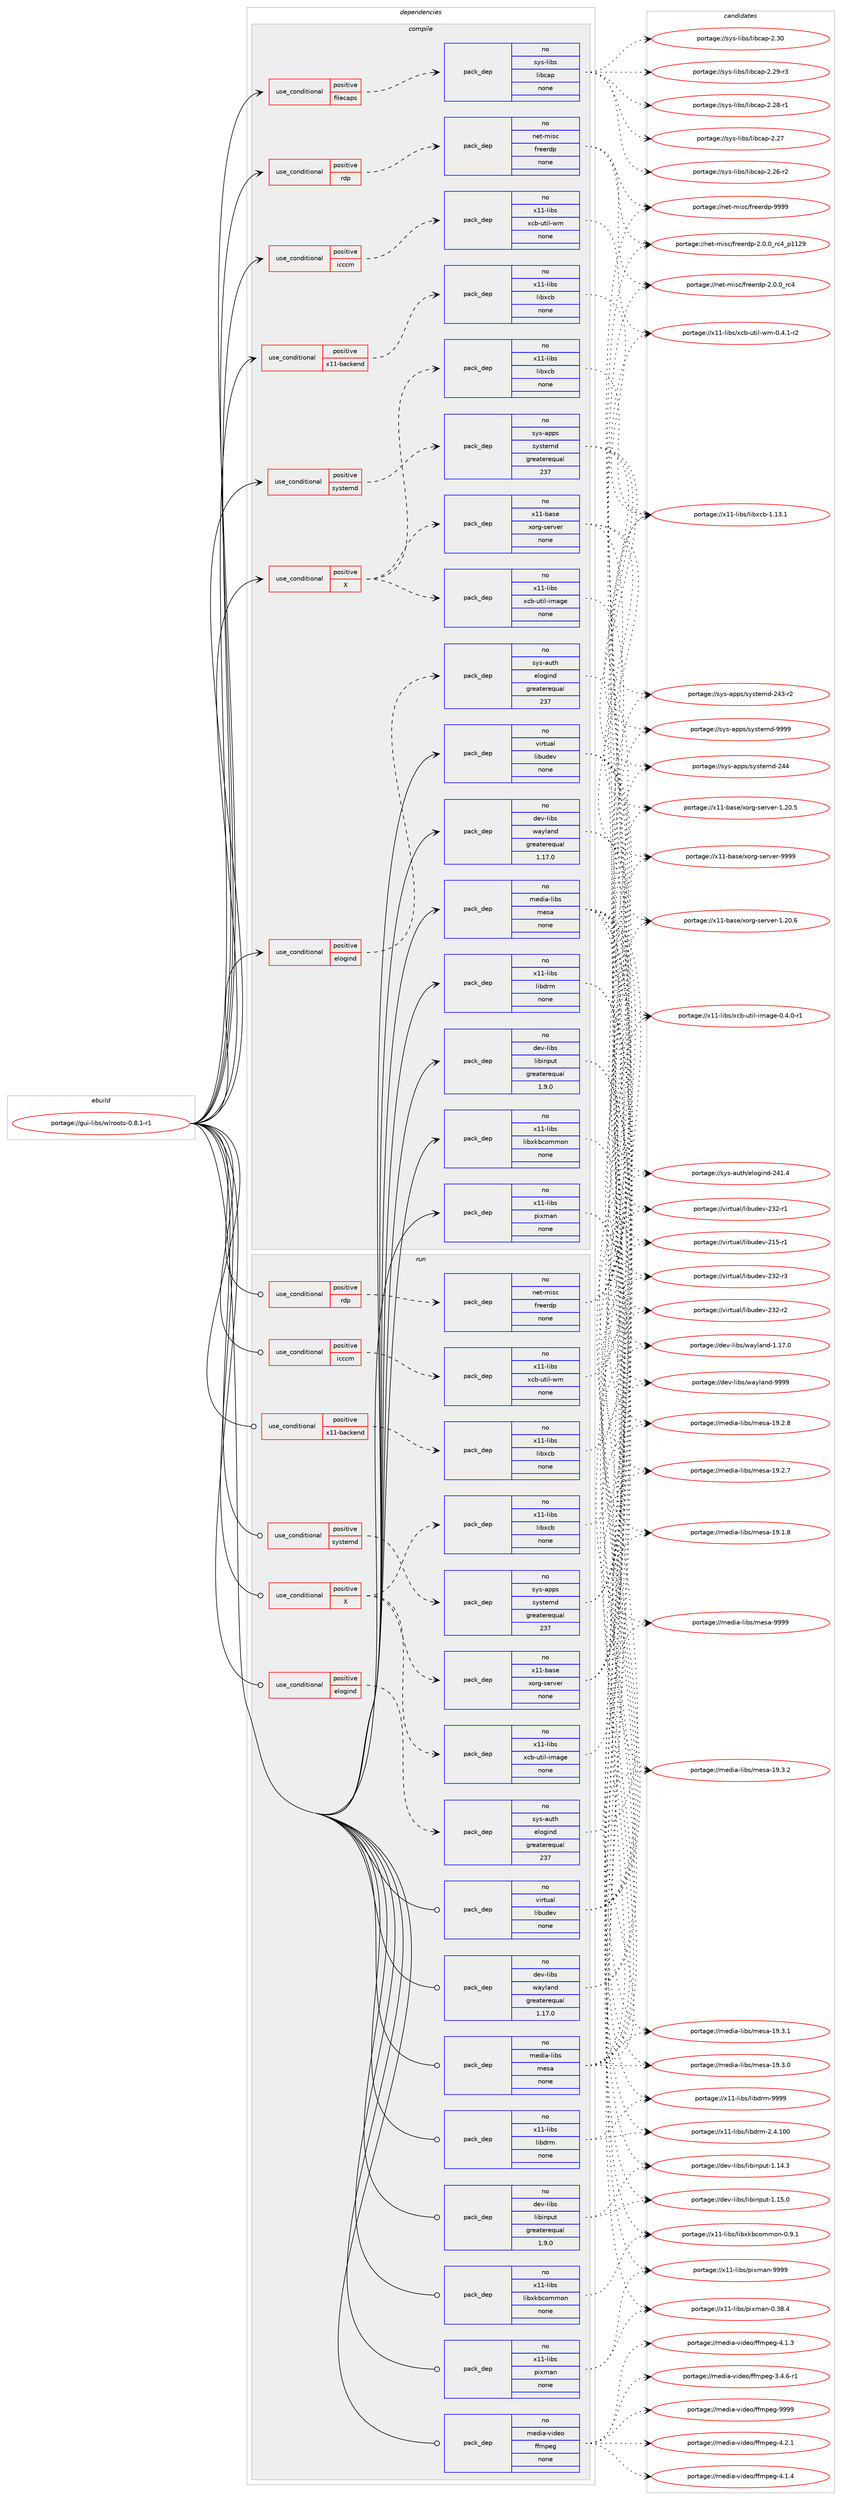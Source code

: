 digraph prolog {

# *************
# Graph options
# *************

newrank=true;
concentrate=true;
compound=true;
graph [rankdir=LR,fontname=Helvetica,fontsize=10,ranksep=1.5];#, ranksep=2.5, nodesep=0.2];
edge  [arrowhead=vee];
node  [fontname=Helvetica,fontsize=10];

# **********
# The ebuild
# **********

subgraph cluster_leftcol {
color=gray;
rank=same;
label=<<i>ebuild</i>>;
id [label="portage://gui-libs/wlroots-0.8.1-r1", color=red, width=4, href="../gui-libs/wlroots-0.8.1-r1.svg"];
}

# ****************
# The dependencies
# ****************

subgraph cluster_midcol {
color=gray;
label=<<i>dependencies</i>>;
subgraph cluster_compile {
fillcolor="#eeeeee";
style=filled;
label=<<i>compile</i>>;
subgraph cond57131 {
dependency271423 [label=<<TABLE BORDER="0" CELLBORDER="1" CELLSPACING="0" CELLPADDING="4"><TR><TD ROWSPAN="3" CELLPADDING="10">use_conditional</TD></TR><TR><TD>positive</TD></TR><TR><TD>X</TD></TR></TABLE>>, shape=none, color=red];
subgraph pack210013 {
dependency271424 [label=<<TABLE BORDER="0" CELLBORDER="1" CELLSPACING="0" CELLPADDING="4" WIDTH="220"><TR><TD ROWSPAN="6" CELLPADDING="30">pack_dep</TD></TR><TR><TD WIDTH="110">no</TD></TR><TR><TD>x11-base</TD></TR><TR><TD>xorg-server</TD></TR><TR><TD>none</TD></TR><TR><TD></TD></TR></TABLE>>, shape=none, color=blue];
}
dependency271423:e -> dependency271424:w [weight=20,style="dashed",arrowhead="vee"];
subgraph pack210014 {
dependency271425 [label=<<TABLE BORDER="0" CELLBORDER="1" CELLSPACING="0" CELLPADDING="4" WIDTH="220"><TR><TD ROWSPAN="6" CELLPADDING="30">pack_dep</TD></TR><TR><TD WIDTH="110">no</TD></TR><TR><TD>x11-libs</TD></TR><TR><TD>libxcb</TD></TR><TR><TD>none</TD></TR><TR><TD></TD></TR></TABLE>>, shape=none, color=blue];
}
dependency271423:e -> dependency271425:w [weight=20,style="dashed",arrowhead="vee"];
subgraph pack210015 {
dependency271426 [label=<<TABLE BORDER="0" CELLBORDER="1" CELLSPACING="0" CELLPADDING="4" WIDTH="220"><TR><TD ROWSPAN="6" CELLPADDING="30">pack_dep</TD></TR><TR><TD WIDTH="110">no</TD></TR><TR><TD>x11-libs</TD></TR><TR><TD>xcb-util-image</TD></TR><TR><TD>none</TD></TR><TR><TD></TD></TR></TABLE>>, shape=none, color=blue];
}
dependency271423:e -> dependency271426:w [weight=20,style="dashed",arrowhead="vee"];
}
id:e -> dependency271423:w [weight=20,style="solid",arrowhead="vee"];
subgraph cond57132 {
dependency271427 [label=<<TABLE BORDER="0" CELLBORDER="1" CELLSPACING="0" CELLPADDING="4"><TR><TD ROWSPAN="3" CELLPADDING="10">use_conditional</TD></TR><TR><TD>positive</TD></TR><TR><TD>elogind</TD></TR></TABLE>>, shape=none, color=red];
subgraph pack210016 {
dependency271428 [label=<<TABLE BORDER="0" CELLBORDER="1" CELLSPACING="0" CELLPADDING="4" WIDTH="220"><TR><TD ROWSPAN="6" CELLPADDING="30">pack_dep</TD></TR><TR><TD WIDTH="110">no</TD></TR><TR><TD>sys-auth</TD></TR><TR><TD>elogind</TD></TR><TR><TD>greaterequal</TD></TR><TR><TD>237</TD></TR></TABLE>>, shape=none, color=blue];
}
dependency271427:e -> dependency271428:w [weight=20,style="dashed",arrowhead="vee"];
}
id:e -> dependency271427:w [weight=20,style="solid",arrowhead="vee"];
subgraph cond57133 {
dependency271429 [label=<<TABLE BORDER="0" CELLBORDER="1" CELLSPACING="0" CELLPADDING="4"><TR><TD ROWSPAN="3" CELLPADDING="10">use_conditional</TD></TR><TR><TD>positive</TD></TR><TR><TD>filecaps</TD></TR></TABLE>>, shape=none, color=red];
subgraph pack210017 {
dependency271430 [label=<<TABLE BORDER="0" CELLBORDER="1" CELLSPACING="0" CELLPADDING="4" WIDTH="220"><TR><TD ROWSPAN="6" CELLPADDING="30">pack_dep</TD></TR><TR><TD WIDTH="110">no</TD></TR><TR><TD>sys-libs</TD></TR><TR><TD>libcap</TD></TR><TR><TD>none</TD></TR><TR><TD></TD></TR></TABLE>>, shape=none, color=blue];
}
dependency271429:e -> dependency271430:w [weight=20,style="dashed",arrowhead="vee"];
}
id:e -> dependency271429:w [weight=20,style="solid",arrowhead="vee"];
subgraph cond57134 {
dependency271431 [label=<<TABLE BORDER="0" CELLBORDER="1" CELLSPACING="0" CELLPADDING="4"><TR><TD ROWSPAN="3" CELLPADDING="10">use_conditional</TD></TR><TR><TD>positive</TD></TR><TR><TD>icccm</TD></TR></TABLE>>, shape=none, color=red];
subgraph pack210018 {
dependency271432 [label=<<TABLE BORDER="0" CELLBORDER="1" CELLSPACING="0" CELLPADDING="4" WIDTH="220"><TR><TD ROWSPAN="6" CELLPADDING="30">pack_dep</TD></TR><TR><TD WIDTH="110">no</TD></TR><TR><TD>x11-libs</TD></TR><TR><TD>xcb-util-wm</TD></TR><TR><TD>none</TD></TR><TR><TD></TD></TR></TABLE>>, shape=none, color=blue];
}
dependency271431:e -> dependency271432:w [weight=20,style="dashed",arrowhead="vee"];
}
id:e -> dependency271431:w [weight=20,style="solid",arrowhead="vee"];
subgraph cond57135 {
dependency271433 [label=<<TABLE BORDER="0" CELLBORDER="1" CELLSPACING="0" CELLPADDING="4"><TR><TD ROWSPAN="3" CELLPADDING="10">use_conditional</TD></TR><TR><TD>positive</TD></TR><TR><TD>rdp</TD></TR></TABLE>>, shape=none, color=red];
subgraph pack210019 {
dependency271434 [label=<<TABLE BORDER="0" CELLBORDER="1" CELLSPACING="0" CELLPADDING="4" WIDTH="220"><TR><TD ROWSPAN="6" CELLPADDING="30">pack_dep</TD></TR><TR><TD WIDTH="110">no</TD></TR><TR><TD>net-misc</TD></TR><TR><TD>freerdp</TD></TR><TR><TD>none</TD></TR><TR><TD></TD></TR></TABLE>>, shape=none, color=blue];
}
dependency271433:e -> dependency271434:w [weight=20,style="dashed",arrowhead="vee"];
}
id:e -> dependency271433:w [weight=20,style="solid",arrowhead="vee"];
subgraph cond57136 {
dependency271435 [label=<<TABLE BORDER="0" CELLBORDER="1" CELLSPACING="0" CELLPADDING="4"><TR><TD ROWSPAN="3" CELLPADDING="10">use_conditional</TD></TR><TR><TD>positive</TD></TR><TR><TD>systemd</TD></TR></TABLE>>, shape=none, color=red];
subgraph pack210020 {
dependency271436 [label=<<TABLE BORDER="0" CELLBORDER="1" CELLSPACING="0" CELLPADDING="4" WIDTH="220"><TR><TD ROWSPAN="6" CELLPADDING="30">pack_dep</TD></TR><TR><TD WIDTH="110">no</TD></TR><TR><TD>sys-apps</TD></TR><TR><TD>systemd</TD></TR><TR><TD>greaterequal</TD></TR><TR><TD>237</TD></TR></TABLE>>, shape=none, color=blue];
}
dependency271435:e -> dependency271436:w [weight=20,style="dashed",arrowhead="vee"];
}
id:e -> dependency271435:w [weight=20,style="solid",arrowhead="vee"];
subgraph cond57137 {
dependency271437 [label=<<TABLE BORDER="0" CELLBORDER="1" CELLSPACING="0" CELLPADDING="4"><TR><TD ROWSPAN="3" CELLPADDING="10">use_conditional</TD></TR><TR><TD>positive</TD></TR><TR><TD>x11-backend</TD></TR></TABLE>>, shape=none, color=red];
subgraph pack210021 {
dependency271438 [label=<<TABLE BORDER="0" CELLBORDER="1" CELLSPACING="0" CELLPADDING="4" WIDTH="220"><TR><TD ROWSPAN="6" CELLPADDING="30">pack_dep</TD></TR><TR><TD WIDTH="110">no</TD></TR><TR><TD>x11-libs</TD></TR><TR><TD>libxcb</TD></TR><TR><TD>none</TD></TR><TR><TD></TD></TR></TABLE>>, shape=none, color=blue];
}
dependency271437:e -> dependency271438:w [weight=20,style="dashed",arrowhead="vee"];
}
id:e -> dependency271437:w [weight=20,style="solid",arrowhead="vee"];
subgraph pack210022 {
dependency271439 [label=<<TABLE BORDER="0" CELLBORDER="1" CELLSPACING="0" CELLPADDING="4" WIDTH="220"><TR><TD ROWSPAN="6" CELLPADDING="30">pack_dep</TD></TR><TR><TD WIDTH="110">no</TD></TR><TR><TD>dev-libs</TD></TR><TR><TD>libinput</TD></TR><TR><TD>greaterequal</TD></TR><TR><TD>1.9.0</TD></TR></TABLE>>, shape=none, color=blue];
}
id:e -> dependency271439:w [weight=20,style="solid",arrowhead="vee"];
subgraph pack210023 {
dependency271440 [label=<<TABLE BORDER="0" CELLBORDER="1" CELLSPACING="0" CELLPADDING="4" WIDTH="220"><TR><TD ROWSPAN="6" CELLPADDING="30">pack_dep</TD></TR><TR><TD WIDTH="110">no</TD></TR><TR><TD>dev-libs</TD></TR><TR><TD>wayland</TD></TR><TR><TD>greaterequal</TD></TR><TR><TD>1.17.0</TD></TR></TABLE>>, shape=none, color=blue];
}
id:e -> dependency271440:w [weight=20,style="solid",arrowhead="vee"];
subgraph pack210024 {
dependency271441 [label=<<TABLE BORDER="0" CELLBORDER="1" CELLSPACING="0" CELLPADDING="4" WIDTH="220"><TR><TD ROWSPAN="6" CELLPADDING="30">pack_dep</TD></TR><TR><TD WIDTH="110">no</TD></TR><TR><TD>media-libs</TD></TR><TR><TD>mesa</TD></TR><TR><TD>none</TD></TR><TR><TD></TD></TR></TABLE>>, shape=none, color=blue];
}
id:e -> dependency271441:w [weight=20,style="solid",arrowhead="vee"];
subgraph pack210025 {
dependency271442 [label=<<TABLE BORDER="0" CELLBORDER="1" CELLSPACING="0" CELLPADDING="4" WIDTH="220"><TR><TD ROWSPAN="6" CELLPADDING="30">pack_dep</TD></TR><TR><TD WIDTH="110">no</TD></TR><TR><TD>virtual</TD></TR><TR><TD>libudev</TD></TR><TR><TD>none</TD></TR><TR><TD></TD></TR></TABLE>>, shape=none, color=blue];
}
id:e -> dependency271442:w [weight=20,style="solid",arrowhead="vee"];
subgraph pack210026 {
dependency271443 [label=<<TABLE BORDER="0" CELLBORDER="1" CELLSPACING="0" CELLPADDING="4" WIDTH="220"><TR><TD ROWSPAN="6" CELLPADDING="30">pack_dep</TD></TR><TR><TD WIDTH="110">no</TD></TR><TR><TD>x11-libs</TD></TR><TR><TD>libdrm</TD></TR><TR><TD>none</TD></TR><TR><TD></TD></TR></TABLE>>, shape=none, color=blue];
}
id:e -> dependency271443:w [weight=20,style="solid",arrowhead="vee"];
subgraph pack210027 {
dependency271444 [label=<<TABLE BORDER="0" CELLBORDER="1" CELLSPACING="0" CELLPADDING="4" WIDTH="220"><TR><TD ROWSPAN="6" CELLPADDING="30">pack_dep</TD></TR><TR><TD WIDTH="110">no</TD></TR><TR><TD>x11-libs</TD></TR><TR><TD>libxkbcommon</TD></TR><TR><TD>none</TD></TR><TR><TD></TD></TR></TABLE>>, shape=none, color=blue];
}
id:e -> dependency271444:w [weight=20,style="solid",arrowhead="vee"];
subgraph pack210028 {
dependency271445 [label=<<TABLE BORDER="0" CELLBORDER="1" CELLSPACING="0" CELLPADDING="4" WIDTH="220"><TR><TD ROWSPAN="6" CELLPADDING="30">pack_dep</TD></TR><TR><TD WIDTH="110">no</TD></TR><TR><TD>x11-libs</TD></TR><TR><TD>pixman</TD></TR><TR><TD>none</TD></TR><TR><TD></TD></TR></TABLE>>, shape=none, color=blue];
}
id:e -> dependency271445:w [weight=20,style="solid",arrowhead="vee"];
}
subgraph cluster_compileandrun {
fillcolor="#eeeeee";
style=filled;
label=<<i>compile and run</i>>;
}
subgraph cluster_run {
fillcolor="#eeeeee";
style=filled;
label=<<i>run</i>>;
subgraph cond57138 {
dependency271446 [label=<<TABLE BORDER="0" CELLBORDER="1" CELLSPACING="0" CELLPADDING="4"><TR><TD ROWSPAN="3" CELLPADDING="10">use_conditional</TD></TR><TR><TD>positive</TD></TR><TR><TD>X</TD></TR></TABLE>>, shape=none, color=red];
subgraph pack210029 {
dependency271447 [label=<<TABLE BORDER="0" CELLBORDER="1" CELLSPACING="0" CELLPADDING="4" WIDTH="220"><TR><TD ROWSPAN="6" CELLPADDING="30">pack_dep</TD></TR><TR><TD WIDTH="110">no</TD></TR><TR><TD>x11-base</TD></TR><TR><TD>xorg-server</TD></TR><TR><TD>none</TD></TR><TR><TD></TD></TR></TABLE>>, shape=none, color=blue];
}
dependency271446:e -> dependency271447:w [weight=20,style="dashed",arrowhead="vee"];
subgraph pack210030 {
dependency271448 [label=<<TABLE BORDER="0" CELLBORDER="1" CELLSPACING="0" CELLPADDING="4" WIDTH="220"><TR><TD ROWSPAN="6" CELLPADDING="30">pack_dep</TD></TR><TR><TD WIDTH="110">no</TD></TR><TR><TD>x11-libs</TD></TR><TR><TD>libxcb</TD></TR><TR><TD>none</TD></TR><TR><TD></TD></TR></TABLE>>, shape=none, color=blue];
}
dependency271446:e -> dependency271448:w [weight=20,style="dashed",arrowhead="vee"];
subgraph pack210031 {
dependency271449 [label=<<TABLE BORDER="0" CELLBORDER="1" CELLSPACING="0" CELLPADDING="4" WIDTH="220"><TR><TD ROWSPAN="6" CELLPADDING="30">pack_dep</TD></TR><TR><TD WIDTH="110">no</TD></TR><TR><TD>x11-libs</TD></TR><TR><TD>xcb-util-image</TD></TR><TR><TD>none</TD></TR><TR><TD></TD></TR></TABLE>>, shape=none, color=blue];
}
dependency271446:e -> dependency271449:w [weight=20,style="dashed",arrowhead="vee"];
}
id:e -> dependency271446:w [weight=20,style="solid",arrowhead="odot"];
subgraph cond57139 {
dependency271450 [label=<<TABLE BORDER="0" CELLBORDER="1" CELLSPACING="0" CELLPADDING="4"><TR><TD ROWSPAN="3" CELLPADDING="10">use_conditional</TD></TR><TR><TD>positive</TD></TR><TR><TD>elogind</TD></TR></TABLE>>, shape=none, color=red];
subgraph pack210032 {
dependency271451 [label=<<TABLE BORDER="0" CELLBORDER="1" CELLSPACING="0" CELLPADDING="4" WIDTH="220"><TR><TD ROWSPAN="6" CELLPADDING="30">pack_dep</TD></TR><TR><TD WIDTH="110">no</TD></TR><TR><TD>sys-auth</TD></TR><TR><TD>elogind</TD></TR><TR><TD>greaterequal</TD></TR><TR><TD>237</TD></TR></TABLE>>, shape=none, color=blue];
}
dependency271450:e -> dependency271451:w [weight=20,style="dashed",arrowhead="vee"];
}
id:e -> dependency271450:w [weight=20,style="solid",arrowhead="odot"];
subgraph cond57140 {
dependency271452 [label=<<TABLE BORDER="0" CELLBORDER="1" CELLSPACING="0" CELLPADDING="4"><TR><TD ROWSPAN="3" CELLPADDING="10">use_conditional</TD></TR><TR><TD>positive</TD></TR><TR><TD>icccm</TD></TR></TABLE>>, shape=none, color=red];
subgraph pack210033 {
dependency271453 [label=<<TABLE BORDER="0" CELLBORDER="1" CELLSPACING="0" CELLPADDING="4" WIDTH="220"><TR><TD ROWSPAN="6" CELLPADDING="30">pack_dep</TD></TR><TR><TD WIDTH="110">no</TD></TR><TR><TD>x11-libs</TD></TR><TR><TD>xcb-util-wm</TD></TR><TR><TD>none</TD></TR><TR><TD></TD></TR></TABLE>>, shape=none, color=blue];
}
dependency271452:e -> dependency271453:w [weight=20,style="dashed",arrowhead="vee"];
}
id:e -> dependency271452:w [weight=20,style="solid",arrowhead="odot"];
subgraph cond57141 {
dependency271454 [label=<<TABLE BORDER="0" CELLBORDER="1" CELLSPACING="0" CELLPADDING="4"><TR><TD ROWSPAN="3" CELLPADDING="10">use_conditional</TD></TR><TR><TD>positive</TD></TR><TR><TD>rdp</TD></TR></TABLE>>, shape=none, color=red];
subgraph pack210034 {
dependency271455 [label=<<TABLE BORDER="0" CELLBORDER="1" CELLSPACING="0" CELLPADDING="4" WIDTH="220"><TR><TD ROWSPAN="6" CELLPADDING="30">pack_dep</TD></TR><TR><TD WIDTH="110">no</TD></TR><TR><TD>net-misc</TD></TR><TR><TD>freerdp</TD></TR><TR><TD>none</TD></TR><TR><TD></TD></TR></TABLE>>, shape=none, color=blue];
}
dependency271454:e -> dependency271455:w [weight=20,style="dashed",arrowhead="vee"];
}
id:e -> dependency271454:w [weight=20,style="solid",arrowhead="odot"];
subgraph cond57142 {
dependency271456 [label=<<TABLE BORDER="0" CELLBORDER="1" CELLSPACING="0" CELLPADDING="4"><TR><TD ROWSPAN="3" CELLPADDING="10">use_conditional</TD></TR><TR><TD>positive</TD></TR><TR><TD>systemd</TD></TR></TABLE>>, shape=none, color=red];
subgraph pack210035 {
dependency271457 [label=<<TABLE BORDER="0" CELLBORDER="1" CELLSPACING="0" CELLPADDING="4" WIDTH="220"><TR><TD ROWSPAN="6" CELLPADDING="30">pack_dep</TD></TR><TR><TD WIDTH="110">no</TD></TR><TR><TD>sys-apps</TD></TR><TR><TD>systemd</TD></TR><TR><TD>greaterequal</TD></TR><TR><TD>237</TD></TR></TABLE>>, shape=none, color=blue];
}
dependency271456:e -> dependency271457:w [weight=20,style="dashed",arrowhead="vee"];
}
id:e -> dependency271456:w [weight=20,style="solid",arrowhead="odot"];
subgraph cond57143 {
dependency271458 [label=<<TABLE BORDER="0" CELLBORDER="1" CELLSPACING="0" CELLPADDING="4"><TR><TD ROWSPAN="3" CELLPADDING="10">use_conditional</TD></TR><TR><TD>positive</TD></TR><TR><TD>x11-backend</TD></TR></TABLE>>, shape=none, color=red];
subgraph pack210036 {
dependency271459 [label=<<TABLE BORDER="0" CELLBORDER="1" CELLSPACING="0" CELLPADDING="4" WIDTH="220"><TR><TD ROWSPAN="6" CELLPADDING="30">pack_dep</TD></TR><TR><TD WIDTH="110">no</TD></TR><TR><TD>x11-libs</TD></TR><TR><TD>libxcb</TD></TR><TR><TD>none</TD></TR><TR><TD></TD></TR></TABLE>>, shape=none, color=blue];
}
dependency271458:e -> dependency271459:w [weight=20,style="dashed",arrowhead="vee"];
}
id:e -> dependency271458:w [weight=20,style="solid",arrowhead="odot"];
subgraph pack210037 {
dependency271460 [label=<<TABLE BORDER="0" CELLBORDER="1" CELLSPACING="0" CELLPADDING="4" WIDTH="220"><TR><TD ROWSPAN="6" CELLPADDING="30">pack_dep</TD></TR><TR><TD WIDTH="110">no</TD></TR><TR><TD>dev-libs</TD></TR><TR><TD>libinput</TD></TR><TR><TD>greaterequal</TD></TR><TR><TD>1.9.0</TD></TR></TABLE>>, shape=none, color=blue];
}
id:e -> dependency271460:w [weight=20,style="solid",arrowhead="odot"];
subgraph pack210038 {
dependency271461 [label=<<TABLE BORDER="0" CELLBORDER="1" CELLSPACING="0" CELLPADDING="4" WIDTH="220"><TR><TD ROWSPAN="6" CELLPADDING="30">pack_dep</TD></TR><TR><TD WIDTH="110">no</TD></TR><TR><TD>dev-libs</TD></TR><TR><TD>wayland</TD></TR><TR><TD>greaterequal</TD></TR><TR><TD>1.17.0</TD></TR></TABLE>>, shape=none, color=blue];
}
id:e -> dependency271461:w [weight=20,style="solid",arrowhead="odot"];
subgraph pack210039 {
dependency271462 [label=<<TABLE BORDER="0" CELLBORDER="1" CELLSPACING="0" CELLPADDING="4" WIDTH="220"><TR><TD ROWSPAN="6" CELLPADDING="30">pack_dep</TD></TR><TR><TD WIDTH="110">no</TD></TR><TR><TD>media-libs</TD></TR><TR><TD>mesa</TD></TR><TR><TD>none</TD></TR><TR><TD></TD></TR></TABLE>>, shape=none, color=blue];
}
id:e -> dependency271462:w [weight=20,style="solid",arrowhead="odot"];
subgraph pack210040 {
dependency271463 [label=<<TABLE BORDER="0" CELLBORDER="1" CELLSPACING="0" CELLPADDING="4" WIDTH="220"><TR><TD ROWSPAN="6" CELLPADDING="30">pack_dep</TD></TR><TR><TD WIDTH="110">no</TD></TR><TR><TD>media-video</TD></TR><TR><TD>ffmpeg</TD></TR><TR><TD>none</TD></TR><TR><TD></TD></TR></TABLE>>, shape=none, color=blue];
}
id:e -> dependency271463:w [weight=20,style="solid",arrowhead="odot"];
subgraph pack210041 {
dependency271464 [label=<<TABLE BORDER="0" CELLBORDER="1" CELLSPACING="0" CELLPADDING="4" WIDTH="220"><TR><TD ROWSPAN="6" CELLPADDING="30">pack_dep</TD></TR><TR><TD WIDTH="110">no</TD></TR><TR><TD>virtual</TD></TR><TR><TD>libudev</TD></TR><TR><TD>none</TD></TR><TR><TD></TD></TR></TABLE>>, shape=none, color=blue];
}
id:e -> dependency271464:w [weight=20,style="solid",arrowhead="odot"];
subgraph pack210042 {
dependency271465 [label=<<TABLE BORDER="0" CELLBORDER="1" CELLSPACING="0" CELLPADDING="4" WIDTH="220"><TR><TD ROWSPAN="6" CELLPADDING="30">pack_dep</TD></TR><TR><TD WIDTH="110">no</TD></TR><TR><TD>x11-libs</TD></TR><TR><TD>libdrm</TD></TR><TR><TD>none</TD></TR><TR><TD></TD></TR></TABLE>>, shape=none, color=blue];
}
id:e -> dependency271465:w [weight=20,style="solid",arrowhead="odot"];
subgraph pack210043 {
dependency271466 [label=<<TABLE BORDER="0" CELLBORDER="1" CELLSPACING="0" CELLPADDING="4" WIDTH="220"><TR><TD ROWSPAN="6" CELLPADDING="30">pack_dep</TD></TR><TR><TD WIDTH="110">no</TD></TR><TR><TD>x11-libs</TD></TR><TR><TD>libxkbcommon</TD></TR><TR><TD>none</TD></TR><TR><TD></TD></TR></TABLE>>, shape=none, color=blue];
}
id:e -> dependency271466:w [weight=20,style="solid",arrowhead="odot"];
subgraph pack210044 {
dependency271467 [label=<<TABLE BORDER="0" CELLBORDER="1" CELLSPACING="0" CELLPADDING="4" WIDTH="220"><TR><TD ROWSPAN="6" CELLPADDING="30">pack_dep</TD></TR><TR><TD WIDTH="110">no</TD></TR><TR><TD>x11-libs</TD></TR><TR><TD>pixman</TD></TR><TR><TD>none</TD></TR><TR><TD></TD></TR></TABLE>>, shape=none, color=blue];
}
id:e -> dependency271467:w [weight=20,style="solid",arrowhead="odot"];
}
}

# **************
# The candidates
# **************

subgraph cluster_choices {
rank=same;
color=gray;
label=<<i>candidates</i>>;

subgraph choice210013 {
color=black;
nodesep=1;
choice120494945989711510147120111114103451151011141181011144557575757 [label="portage://x11-base/xorg-server-9999", color=red, width=4,href="../x11-base/xorg-server-9999.svg"];
choice1204949459897115101471201111141034511510111411810111445494650484654 [label="portage://x11-base/xorg-server-1.20.6", color=red, width=4,href="../x11-base/xorg-server-1.20.6.svg"];
choice1204949459897115101471201111141034511510111411810111445494650484653 [label="portage://x11-base/xorg-server-1.20.5", color=red, width=4,href="../x11-base/xorg-server-1.20.5.svg"];
dependency271424:e -> choice120494945989711510147120111114103451151011141181011144557575757:w [style=dotted,weight="100"];
dependency271424:e -> choice1204949459897115101471201111141034511510111411810111445494650484654:w [style=dotted,weight="100"];
dependency271424:e -> choice1204949459897115101471201111141034511510111411810111445494650484653:w [style=dotted,weight="100"];
}
subgraph choice210014 {
color=black;
nodesep=1;
choice120494945108105981154710810598120999845494649514649 [label="portage://x11-libs/libxcb-1.13.1", color=red, width=4,href="../x11-libs/libxcb-1.13.1.svg"];
dependency271425:e -> choice120494945108105981154710810598120999845494649514649:w [style=dotted,weight="100"];
}
subgraph choice210015 {
color=black;
nodesep=1;
choice120494945108105981154712099984511711610510845105109971031014548465246484511449 [label="portage://x11-libs/xcb-util-image-0.4.0-r1", color=red, width=4,href="../x11-libs/xcb-util-image-0.4.0-r1.svg"];
dependency271426:e -> choice120494945108105981154712099984511711610510845105109971031014548465246484511449:w [style=dotted,weight="100"];
}
subgraph choice210016 {
color=black;
nodesep=1;
choice115121115459711711610447101108111103105110100455052494652 [label="portage://sys-auth/elogind-241.4", color=red, width=4,href="../sys-auth/elogind-241.4.svg"];
dependency271428:e -> choice115121115459711711610447101108111103105110100455052494652:w [style=dotted,weight="100"];
}
subgraph choice210017 {
color=black;
nodesep=1;
choice1151211154510810598115471081059899971124550465148 [label="portage://sys-libs/libcap-2.30", color=red, width=4,href="../sys-libs/libcap-2.30.svg"];
choice11512111545108105981154710810598999711245504650574511451 [label="portage://sys-libs/libcap-2.29-r3", color=red, width=4,href="../sys-libs/libcap-2.29-r3.svg"];
choice11512111545108105981154710810598999711245504650564511449 [label="portage://sys-libs/libcap-2.28-r1", color=red, width=4,href="../sys-libs/libcap-2.28-r1.svg"];
choice1151211154510810598115471081059899971124550465055 [label="portage://sys-libs/libcap-2.27", color=red, width=4,href="../sys-libs/libcap-2.27.svg"];
choice11512111545108105981154710810598999711245504650544511450 [label="portage://sys-libs/libcap-2.26-r2", color=red, width=4,href="../sys-libs/libcap-2.26-r2.svg"];
dependency271430:e -> choice1151211154510810598115471081059899971124550465148:w [style=dotted,weight="100"];
dependency271430:e -> choice11512111545108105981154710810598999711245504650574511451:w [style=dotted,weight="100"];
dependency271430:e -> choice11512111545108105981154710810598999711245504650564511449:w [style=dotted,weight="100"];
dependency271430:e -> choice1151211154510810598115471081059899971124550465055:w [style=dotted,weight="100"];
dependency271430:e -> choice11512111545108105981154710810598999711245504650544511450:w [style=dotted,weight="100"];
}
subgraph choice210018 {
color=black;
nodesep=1;
choice1204949451081059811547120999845117116105108451191094548465246494511450 [label="portage://x11-libs/xcb-util-wm-0.4.1-r2", color=red, width=4,href="../x11-libs/xcb-util-wm-0.4.1-r2.svg"];
dependency271432:e -> choice1204949451081059811547120999845117116105108451191094548465246494511450:w [style=dotted,weight="100"];
}
subgraph choice210019 {
color=black;
nodesep=1;
choice1101011164510910511599471021141011011141001124557575757 [label="portage://net-misc/freerdp-9999", color=red, width=4,href="../net-misc/freerdp-9999.svg"];
choice1101011164510910511599471021141011011141001124550464846489511499529511249495057 [label="portage://net-misc/freerdp-2.0.0_rc4_p1129", color=red, width=4,href="../net-misc/freerdp-2.0.0_rc4_p1129.svg"];
choice110101116451091051159947102114101101114100112455046484648951149952 [label="portage://net-misc/freerdp-2.0.0_rc4", color=red, width=4,href="../net-misc/freerdp-2.0.0_rc4.svg"];
dependency271434:e -> choice1101011164510910511599471021141011011141001124557575757:w [style=dotted,weight="100"];
dependency271434:e -> choice1101011164510910511599471021141011011141001124550464846489511499529511249495057:w [style=dotted,weight="100"];
dependency271434:e -> choice110101116451091051159947102114101101114100112455046484648951149952:w [style=dotted,weight="100"];
}
subgraph choice210020 {
color=black;
nodesep=1;
choice1151211154597112112115471151211151161011091004557575757 [label="portage://sys-apps/systemd-9999", color=red, width=4,href="../sys-apps/systemd-9999.svg"];
choice11512111545971121121154711512111511610110910045505252 [label="portage://sys-apps/systemd-244", color=red, width=4,href="../sys-apps/systemd-244.svg"];
choice115121115459711211211547115121115116101109100455052514511450 [label="portage://sys-apps/systemd-243-r2", color=red, width=4,href="../sys-apps/systemd-243-r2.svg"];
dependency271436:e -> choice1151211154597112112115471151211151161011091004557575757:w [style=dotted,weight="100"];
dependency271436:e -> choice11512111545971121121154711512111511610110910045505252:w [style=dotted,weight="100"];
dependency271436:e -> choice115121115459711211211547115121115116101109100455052514511450:w [style=dotted,weight="100"];
}
subgraph choice210021 {
color=black;
nodesep=1;
choice120494945108105981154710810598120999845494649514649 [label="portage://x11-libs/libxcb-1.13.1", color=red, width=4,href="../x11-libs/libxcb-1.13.1.svg"];
dependency271438:e -> choice120494945108105981154710810598120999845494649514649:w [style=dotted,weight="100"];
}
subgraph choice210022 {
color=black;
nodesep=1;
choice1001011184510810598115471081059810511011211711645494649534648 [label="portage://dev-libs/libinput-1.15.0", color=red, width=4,href="../dev-libs/libinput-1.15.0.svg"];
choice1001011184510810598115471081059810511011211711645494649524651 [label="portage://dev-libs/libinput-1.14.3", color=red, width=4,href="../dev-libs/libinput-1.14.3.svg"];
dependency271439:e -> choice1001011184510810598115471081059810511011211711645494649534648:w [style=dotted,weight="100"];
dependency271439:e -> choice1001011184510810598115471081059810511011211711645494649524651:w [style=dotted,weight="100"];
}
subgraph choice210023 {
color=black;
nodesep=1;
choice10010111845108105981154711997121108971101004557575757 [label="portage://dev-libs/wayland-9999", color=red, width=4,href="../dev-libs/wayland-9999.svg"];
choice100101118451081059811547119971211089711010045494649554648 [label="portage://dev-libs/wayland-1.17.0", color=red, width=4,href="../dev-libs/wayland-1.17.0.svg"];
dependency271440:e -> choice10010111845108105981154711997121108971101004557575757:w [style=dotted,weight="100"];
dependency271440:e -> choice100101118451081059811547119971211089711010045494649554648:w [style=dotted,weight="100"];
}
subgraph choice210024 {
color=black;
nodesep=1;
choice10910110010597451081059811547109101115974557575757 [label="portage://media-libs/mesa-9999", color=red, width=4,href="../media-libs/mesa-9999.svg"];
choice109101100105974510810598115471091011159745495746514650 [label="portage://media-libs/mesa-19.3.2", color=red, width=4,href="../media-libs/mesa-19.3.2.svg"];
choice109101100105974510810598115471091011159745495746514649 [label="portage://media-libs/mesa-19.3.1", color=red, width=4,href="../media-libs/mesa-19.3.1.svg"];
choice109101100105974510810598115471091011159745495746514648 [label="portage://media-libs/mesa-19.3.0", color=red, width=4,href="../media-libs/mesa-19.3.0.svg"];
choice109101100105974510810598115471091011159745495746504656 [label="portage://media-libs/mesa-19.2.8", color=red, width=4,href="../media-libs/mesa-19.2.8.svg"];
choice109101100105974510810598115471091011159745495746504655 [label="portage://media-libs/mesa-19.2.7", color=red, width=4,href="../media-libs/mesa-19.2.7.svg"];
choice109101100105974510810598115471091011159745495746494656 [label="portage://media-libs/mesa-19.1.8", color=red, width=4,href="../media-libs/mesa-19.1.8.svg"];
dependency271441:e -> choice10910110010597451081059811547109101115974557575757:w [style=dotted,weight="100"];
dependency271441:e -> choice109101100105974510810598115471091011159745495746514650:w [style=dotted,weight="100"];
dependency271441:e -> choice109101100105974510810598115471091011159745495746514649:w [style=dotted,weight="100"];
dependency271441:e -> choice109101100105974510810598115471091011159745495746514648:w [style=dotted,weight="100"];
dependency271441:e -> choice109101100105974510810598115471091011159745495746504656:w [style=dotted,weight="100"];
dependency271441:e -> choice109101100105974510810598115471091011159745495746504655:w [style=dotted,weight="100"];
dependency271441:e -> choice109101100105974510810598115471091011159745495746494656:w [style=dotted,weight="100"];
}
subgraph choice210025 {
color=black;
nodesep=1;
choice118105114116117971084710810598117100101118455051504511451 [label="portage://virtual/libudev-232-r3", color=red, width=4,href="../virtual/libudev-232-r3.svg"];
choice118105114116117971084710810598117100101118455051504511450 [label="portage://virtual/libudev-232-r2", color=red, width=4,href="../virtual/libudev-232-r2.svg"];
choice118105114116117971084710810598117100101118455051504511449 [label="portage://virtual/libudev-232-r1", color=red, width=4,href="../virtual/libudev-232-r1.svg"];
choice118105114116117971084710810598117100101118455049534511449 [label="portage://virtual/libudev-215-r1", color=red, width=4,href="../virtual/libudev-215-r1.svg"];
dependency271442:e -> choice118105114116117971084710810598117100101118455051504511451:w [style=dotted,weight="100"];
dependency271442:e -> choice118105114116117971084710810598117100101118455051504511450:w [style=dotted,weight="100"];
dependency271442:e -> choice118105114116117971084710810598117100101118455051504511449:w [style=dotted,weight="100"];
dependency271442:e -> choice118105114116117971084710810598117100101118455049534511449:w [style=dotted,weight="100"];
}
subgraph choice210026 {
color=black;
nodesep=1;
choice1204949451081059811547108105981001141094557575757 [label="portage://x11-libs/libdrm-9999", color=red, width=4,href="../x11-libs/libdrm-9999.svg"];
choice1204949451081059811547108105981001141094550465246494848 [label="portage://x11-libs/libdrm-2.4.100", color=red, width=4,href="../x11-libs/libdrm-2.4.100.svg"];
dependency271443:e -> choice1204949451081059811547108105981001141094557575757:w [style=dotted,weight="100"];
dependency271443:e -> choice1204949451081059811547108105981001141094550465246494848:w [style=dotted,weight="100"];
}
subgraph choice210027 {
color=black;
nodesep=1;
choice1204949451081059811547108105981201079899111109109111110454846574649 [label="portage://x11-libs/libxkbcommon-0.9.1", color=red, width=4,href="../x11-libs/libxkbcommon-0.9.1.svg"];
dependency271444:e -> choice1204949451081059811547108105981201079899111109109111110454846574649:w [style=dotted,weight="100"];
}
subgraph choice210028 {
color=black;
nodesep=1;
choice1204949451081059811547112105120109971104557575757 [label="portage://x11-libs/pixman-9999", color=red, width=4,href="../x11-libs/pixman-9999.svg"];
choice12049494510810598115471121051201099711045484651564652 [label="portage://x11-libs/pixman-0.38.4", color=red, width=4,href="../x11-libs/pixman-0.38.4.svg"];
dependency271445:e -> choice1204949451081059811547112105120109971104557575757:w [style=dotted,weight="100"];
dependency271445:e -> choice12049494510810598115471121051201099711045484651564652:w [style=dotted,weight="100"];
}
subgraph choice210029 {
color=black;
nodesep=1;
choice120494945989711510147120111114103451151011141181011144557575757 [label="portage://x11-base/xorg-server-9999", color=red, width=4,href="../x11-base/xorg-server-9999.svg"];
choice1204949459897115101471201111141034511510111411810111445494650484654 [label="portage://x11-base/xorg-server-1.20.6", color=red, width=4,href="../x11-base/xorg-server-1.20.6.svg"];
choice1204949459897115101471201111141034511510111411810111445494650484653 [label="portage://x11-base/xorg-server-1.20.5", color=red, width=4,href="../x11-base/xorg-server-1.20.5.svg"];
dependency271447:e -> choice120494945989711510147120111114103451151011141181011144557575757:w [style=dotted,weight="100"];
dependency271447:e -> choice1204949459897115101471201111141034511510111411810111445494650484654:w [style=dotted,weight="100"];
dependency271447:e -> choice1204949459897115101471201111141034511510111411810111445494650484653:w [style=dotted,weight="100"];
}
subgraph choice210030 {
color=black;
nodesep=1;
choice120494945108105981154710810598120999845494649514649 [label="portage://x11-libs/libxcb-1.13.1", color=red, width=4,href="../x11-libs/libxcb-1.13.1.svg"];
dependency271448:e -> choice120494945108105981154710810598120999845494649514649:w [style=dotted,weight="100"];
}
subgraph choice210031 {
color=black;
nodesep=1;
choice120494945108105981154712099984511711610510845105109971031014548465246484511449 [label="portage://x11-libs/xcb-util-image-0.4.0-r1", color=red, width=4,href="../x11-libs/xcb-util-image-0.4.0-r1.svg"];
dependency271449:e -> choice120494945108105981154712099984511711610510845105109971031014548465246484511449:w [style=dotted,weight="100"];
}
subgraph choice210032 {
color=black;
nodesep=1;
choice115121115459711711610447101108111103105110100455052494652 [label="portage://sys-auth/elogind-241.4", color=red, width=4,href="../sys-auth/elogind-241.4.svg"];
dependency271451:e -> choice115121115459711711610447101108111103105110100455052494652:w [style=dotted,weight="100"];
}
subgraph choice210033 {
color=black;
nodesep=1;
choice1204949451081059811547120999845117116105108451191094548465246494511450 [label="portage://x11-libs/xcb-util-wm-0.4.1-r2", color=red, width=4,href="../x11-libs/xcb-util-wm-0.4.1-r2.svg"];
dependency271453:e -> choice1204949451081059811547120999845117116105108451191094548465246494511450:w [style=dotted,weight="100"];
}
subgraph choice210034 {
color=black;
nodesep=1;
choice1101011164510910511599471021141011011141001124557575757 [label="portage://net-misc/freerdp-9999", color=red, width=4,href="../net-misc/freerdp-9999.svg"];
choice1101011164510910511599471021141011011141001124550464846489511499529511249495057 [label="portage://net-misc/freerdp-2.0.0_rc4_p1129", color=red, width=4,href="../net-misc/freerdp-2.0.0_rc4_p1129.svg"];
choice110101116451091051159947102114101101114100112455046484648951149952 [label="portage://net-misc/freerdp-2.0.0_rc4", color=red, width=4,href="../net-misc/freerdp-2.0.0_rc4.svg"];
dependency271455:e -> choice1101011164510910511599471021141011011141001124557575757:w [style=dotted,weight="100"];
dependency271455:e -> choice1101011164510910511599471021141011011141001124550464846489511499529511249495057:w [style=dotted,weight="100"];
dependency271455:e -> choice110101116451091051159947102114101101114100112455046484648951149952:w [style=dotted,weight="100"];
}
subgraph choice210035 {
color=black;
nodesep=1;
choice1151211154597112112115471151211151161011091004557575757 [label="portage://sys-apps/systemd-9999", color=red, width=4,href="../sys-apps/systemd-9999.svg"];
choice11512111545971121121154711512111511610110910045505252 [label="portage://sys-apps/systemd-244", color=red, width=4,href="../sys-apps/systemd-244.svg"];
choice115121115459711211211547115121115116101109100455052514511450 [label="portage://sys-apps/systemd-243-r2", color=red, width=4,href="../sys-apps/systemd-243-r2.svg"];
dependency271457:e -> choice1151211154597112112115471151211151161011091004557575757:w [style=dotted,weight="100"];
dependency271457:e -> choice11512111545971121121154711512111511610110910045505252:w [style=dotted,weight="100"];
dependency271457:e -> choice115121115459711211211547115121115116101109100455052514511450:w [style=dotted,weight="100"];
}
subgraph choice210036 {
color=black;
nodesep=1;
choice120494945108105981154710810598120999845494649514649 [label="portage://x11-libs/libxcb-1.13.1", color=red, width=4,href="../x11-libs/libxcb-1.13.1.svg"];
dependency271459:e -> choice120494945108105981154710810598120999845494649514649:w [style=dotted,weight="100"];
}
subgraph choice210037 {
color=black;
nodesep=1;
choice1001011184510810598115471081059810511011211711645494649534648 [label="portage://dev-libs/libinput-1.15.0", color=red, width=4,href="../dev-libs/libinput-1.15.0.svg"];
choice1001011184510810598115471081059810511011211711645494649524651 [label="portage://dev-libs/libinput-1.14.3", color=red, width=4,href="../dev-libs/libinput-1.14.3.svg"];
dependency271460:e -> choice1001011184510810598115471081059810511011211711645494649534648:w [style=dotted,weight="100"];
dependency271460:e -> choice1001011184510810598115471081059810511011211711645494649524651:w [style=dotted,weight="100"];
}
subgraph choice210038 {
color=black;
nodesep=1;
choice10010111845108105981154711997121108971101004557575757 [label="portage://dev-libs/wayland-9999", color=red, width=4,href="../dev-libs/wayland-9999.svg"];
choice100101118451081059811547119971211089711010045494649554648 [label="portage://dev-libs/wayland-1.17.0", color=red, width=4,href="../dev-libs/wayland-1.17.0.svg"];
dependency271461:e -> choice10010111845108105981154711997121108971101004557575757:w [style=dotted,weight="100"];
dependency271461:e -> choice100101118451081059811547119971211089711010045494649554648:w [style=dotted,weight="100"];
}
subgraph choice210039 {
color=black;
nodesep=1;
choice10910110010597451081059811547109101115974557575757 [label="portage://media-libs/mesa-9999", color=red, width=4,href="../media-libs/mesa-9999.svg"];
choice109101100105974510810598115471091011159745495746514650 [label="portage://media-libs/mesa-19.3.2", color=red, width=4,href="../media-libs/mesa-19.3.2.svg"];
choice109101100105974510810598115471091011159745495746514649 [label="portage://media-libs/mesa-19.3.1", color=red, width=4,href="../media-libs/mesa-19.3.1.svg"];
choice109101100105974510810598115471091011159745495746514648 [label="portage://media-libs/mesa-19.3.0", color=red, width=4,href="../media-libs/mesa-19.3.0.svg"];
choice109101100105974510810598115471091011159745495746504656 [label="portage://media-libs/mesa-19.2.8", color=red, width=4,href="../media-libs/mesa-19.2.8.svg"];
choice109101100105974510810598115471091011159745495746504655 [label="portage://media-libs/mesa-19.2.7", color=red, width=4,href="../media-libs/mesa-19.2.7.svg"];
choice109101100105974510810598115471091011159745495746494656 [label="portage://media-libs/mesa-19.1.8", color=red, width=4,href="../media-libs/mesa-19.1.8.svg"];
dependency271462:e -> choice10910110010597451081059811547109101115974557575757:w [style=dotted,weight="100"];
dependency271462:e -> choice109101100105974510810598115471091011159745495746514650:w [style=dotted,weight="100"];
dependency271462:e -> choice109101100105974510810598115471091011159745495746514649:w [style=dotted,weight="100"];
dependency271462:e -> choice109101100105974510810598115471091011159745495746514648:w [style=dotted,weight="100"];
dependency271462:e -> choice109101100105974510810598115471091011159745495746504656:w [style=dotted,weight="100"];
dependency271462:e -> choice109101100105974510810598115471091011159745495746504655:w [style=dotted,weight="100"];
dependency271462:e -> choice109101100105974510810598115471091011159745495746494656:w [style=dotted,weight="100"];
}
subgraph choice210040 {
color=black;
nodesep=1;
choice1091011001059745118105100101111471021021091121011034557575757 [label="portage://media-video/ffmpeg-9999", color=red, width=4,href="../media-video/ffmpeg-9999.svg"];
choice109101100105974511810510010111147102102109112101103455246504649 [label="portage://media-video/ffmpeg-4.2.1", color=red, width=4,href="../media-video/ffmpeg-4.2.1.svg"];
choice109101100105974511810510010111147102102109112101103455246494652 [label="portage://media-video/ffmpeg-4.1.4", color=red, width=4,href="../media-video/ffmpeg-4.1.4.svg"];
choice109101100105974511810510010111147102102109112101103455246494651 [label="portage://media-video/ffmpeg-4.1.3", color=red, width=4,href="../media-video/ffmpeg-4.1.3.svg"];
choice1091011001059745118105100101111471021021091121011034551465246544511449 [label="portage://media-video/ffmpeg-3.4.6-r1", color=red, width=4,href="../media-video/ffmpeg-3.4.6-r1.svg"];
dependency271463:e -> choice1091011001059745118105100101111471021021091121011034557575757:w [style=dotted,weight="100"];
dependency271463:e -> choice109101100105974511810510010111147102102109112101103455246504649:w [style=dotted,weight="100"];
dependency271463:e -> choice109101100105974511810510010111147102102109112101103455246494652:w [style=dotted,weight="100"];
dependency271463:e -> choice109101100105974511810510010111147102102109112101103455246494651:w [style=dotted,weight="100"];
dependency271463:e -> choice1091011001059745118105100101111471021021091121011034551465246544511449:w [style=dotted,weight="100"];
}
subgraph choice210041 {
color=black;
nodesep=1;
choice118105114116117971084710810598117100101118455051504511451 [label="portage://virtual/libudev-232-r3", color=red, width=4,href="../virtual/libudev-232-r3.svg"];
choice118105114116117971084710810598117100101118455051504511450 [label="portage://virtual/libudev-232-r2", color=red, width=4,href="../virtual/libudev-232-r2.svg"];
choice118105114116117971084710810598117100101118455051504511449 [label="portage://virtual/libudev-232-r1", color=red, width=4,href="../virtual/libudev-232-r1.svg"];
choice118105114116117971084710810598117100101118455049534511449 [label="portage://virtual/libudev-215-r1", color=red, width=4,href="../virtual/libudev-215-r1.svg"];
dependency271464:e -> choice118105114116117971084710810598117100101118455051504511451:w [style=dotted,weight="100"];
dependency271464:e -> choice118105114116117971084710810598117100101118455051504511450:w [style=dotted,weight="100"];
dependency271464:e -> choice118105114116117971084710810598117100101118455051504511449:w [style=dotted,weight="100"];
dependency271464:e -> choice118105114116117971084710810598117100101118455049534511449:w [style=dotted,weight="100"];
}
subgraph choice210042 {
color=black;
nodesep=1;
choice1204949451081059811547108105981001141094557575757 [label="portage://x11-libs/libdrm-9999", color=red, width=4,href="../x11-libs/libdrm-9999.svg"];
choice1204949451081059811547108105981001141094550465246494848 [label="portage://x11-libs/libdrm-2.4.100", color=red, width=4,href="../x11-libs/libdrm-2.4.100.svg"];
dependency271465:e -> choice1204949451081059811547108105981001141094557575757:w [style=dotted,weight="100"];
dependency271465:e -> choice1204949451081059811547108105981001141094550465246494848:w [style=dotted,weight="100"];
}
subgraph choice210043 {
color=black;
nodesep=1;
choice1204949451081059811547108105981201079899111109109111110454846574649 [label="portage://x11-libs/libxkbcommon-0.9.1", color=red, width=4,href="../x11-libs/libxkbcommon-0.9.1.svg"];
dependency271466:e -> choice1204949451081059811547108105981201079899111109109111110454846574649:w [style=dotted,weight="100"];
}
subgraph choice210044 {
color=black;
nodesep=1;
choice1204949451081059811547112105120109971104557575757 [label="portage://x11-libs/pixman-9999", color=red, width=4,href="../x11-libs/pixman-9999.svg"];
choice12049494510810598115471121051201099711045484651564652 [label="portage://x11-libs/pixman-0.38.4", color=red, width=4,href="../x11-libs/pixman-0.38.4.svg"];
dependency271467:e -> choice1204949451081059811547112105120109971104557575757:w [style=dotted,weight="100"];
dependency271467:e -> choice12049494510810598115471121051201099711045484651564652:w [style=dotted,weight="100"];
}
}

}
